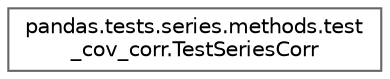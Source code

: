 digraph "Graphical Class Hierarchy"
{
 // LATEX_PDF_SIZE
  bgcolor="transparent";
  edge [fontname=Helvetica,fontsize=10,labelfontname=Helvetica,labelfontsize=10];
  node [fontname=Helvetica,fontsize=10,shape=box,height=0.2,width=0.4];
  rankdir="LR";
  Node0 [id="Node000000",label="pandas.tests.series.methods.test\l_cov_corr.TestSeriesCorr",height=0.2,width=0.4,color="grey40", fillcolor="white", style="filled",URL="$dd/da7/classpandas_1_1tests_1_1series_1_1methods_1_1test__cov__corr_1_1TestSeriesCorr.html",tooltip=" "];
}
